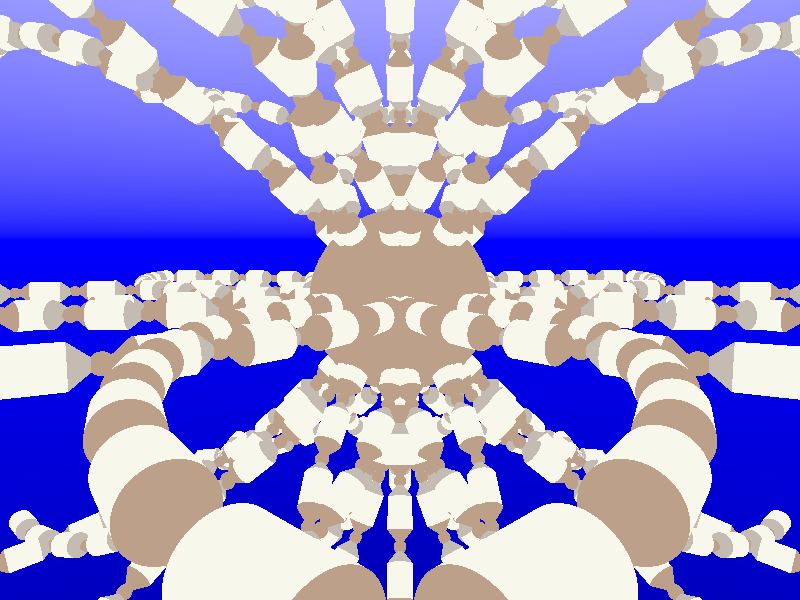 // ==== Standard POV-Ray Includes ====
#include "colors.inc"	  // Standard Color definitions
#include "textures.inc"	  // Standard Texture definitions
#include "functions.inc"  // internal functions usable in user defined functions

// set a color of the background (sky)
// Create an infinite sphere around scene and allow any pigment on it

sky_sphere {
  pigment {
    gradient y
    color_map { [0.0 color rgb <0,0,0>] [ 0.5 color rgb<0,0,1>] [1.0 color White] }
    scale 2
    translate -1*y
  }
} 
           
                    
// perspective (default) camera
camera {
  location  <0.0, 2.0, -20.0>
  look_at   <0.0, 0.0,  0.0>
  right     x*image_width/image_height
}                 

// create a regular point light source
light_source {
  0*x                  // light's position (translated below)
  color rgb <1,1,1>    // light's color
  translate <-10, 10, -20>
}

light_source {
  0*x                  // light's position (translated below)
  color rgb <1,1,1>    // light's color
  translate <20, 30, 0>
}
     
     
#declare armPart =
    union {
    	sphere { <0,0,0> 0.2 
    		texture { Gold_Nugget }	
    	}
    	cone {
      		0,  0.0,
      		y*0.5, 0.4
      		texture { Aluminum }
    	}   
    	cylinder {
    		y*0.5, 
    		y*1.5,
    		0.4
    		texture { Soft_Silver }
    	}  
    	cone {
      		y*1.5, 0.4,
      		y*2.0, 0
      		texture { Gold_Nugget }
    	}   	
    }     
      
#declare arm = union {
    #declare joint = <0,0,0>;
    #declare step = 0;
    #while (step < 10)
    	#declare rotation = <0, step * 5,step * 10>;
    	object { armPart 
    		rotate rotation
    		translate joint
    	}	
    	#declare delta = vrotate(2*y, rotation);
    	#declare joint = joint + delta;
    	#declare step = step + 1;   // increment our counter
    #end       
}
     
union {                    
	#declare xrot = 0;
	#while (xrot < 360)
		#declare xrot = xrot + 45;
		#declare yrot = 0;
		#while (yrot < 360)
		 	object { arm rotate<xrot, yrot,0> }
			#declare yrot = yrot + 45;		
		#end
	#end
	sphere { <0,0,0> 3}
    texture { Gold_Nugget }	
}                       

